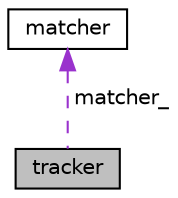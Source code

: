 digraph "tracker"
{
  edge [fontname="Helvetica",fontsize="10",labelfontname="Helvetica",labelfontsize="10"];
  node [fontname="Helvetica",fontsize="10",shape=record];
  Node1 [label="tracker",height=0.2,width=0.4,color="black", fillcolor="grey75", style="filled", fontcolor="black"];
  Node2 -> Node1 [dir="back",color="darkorchid3",fontsize="10",style="dashed",label=" matcher_" ,fontname="Helvetica"];
  Node2 [label="matcher",height=0.2,width=0.4,color="black", fillcolor="white", style="filled",URL="$classmatcher.html"];
}
